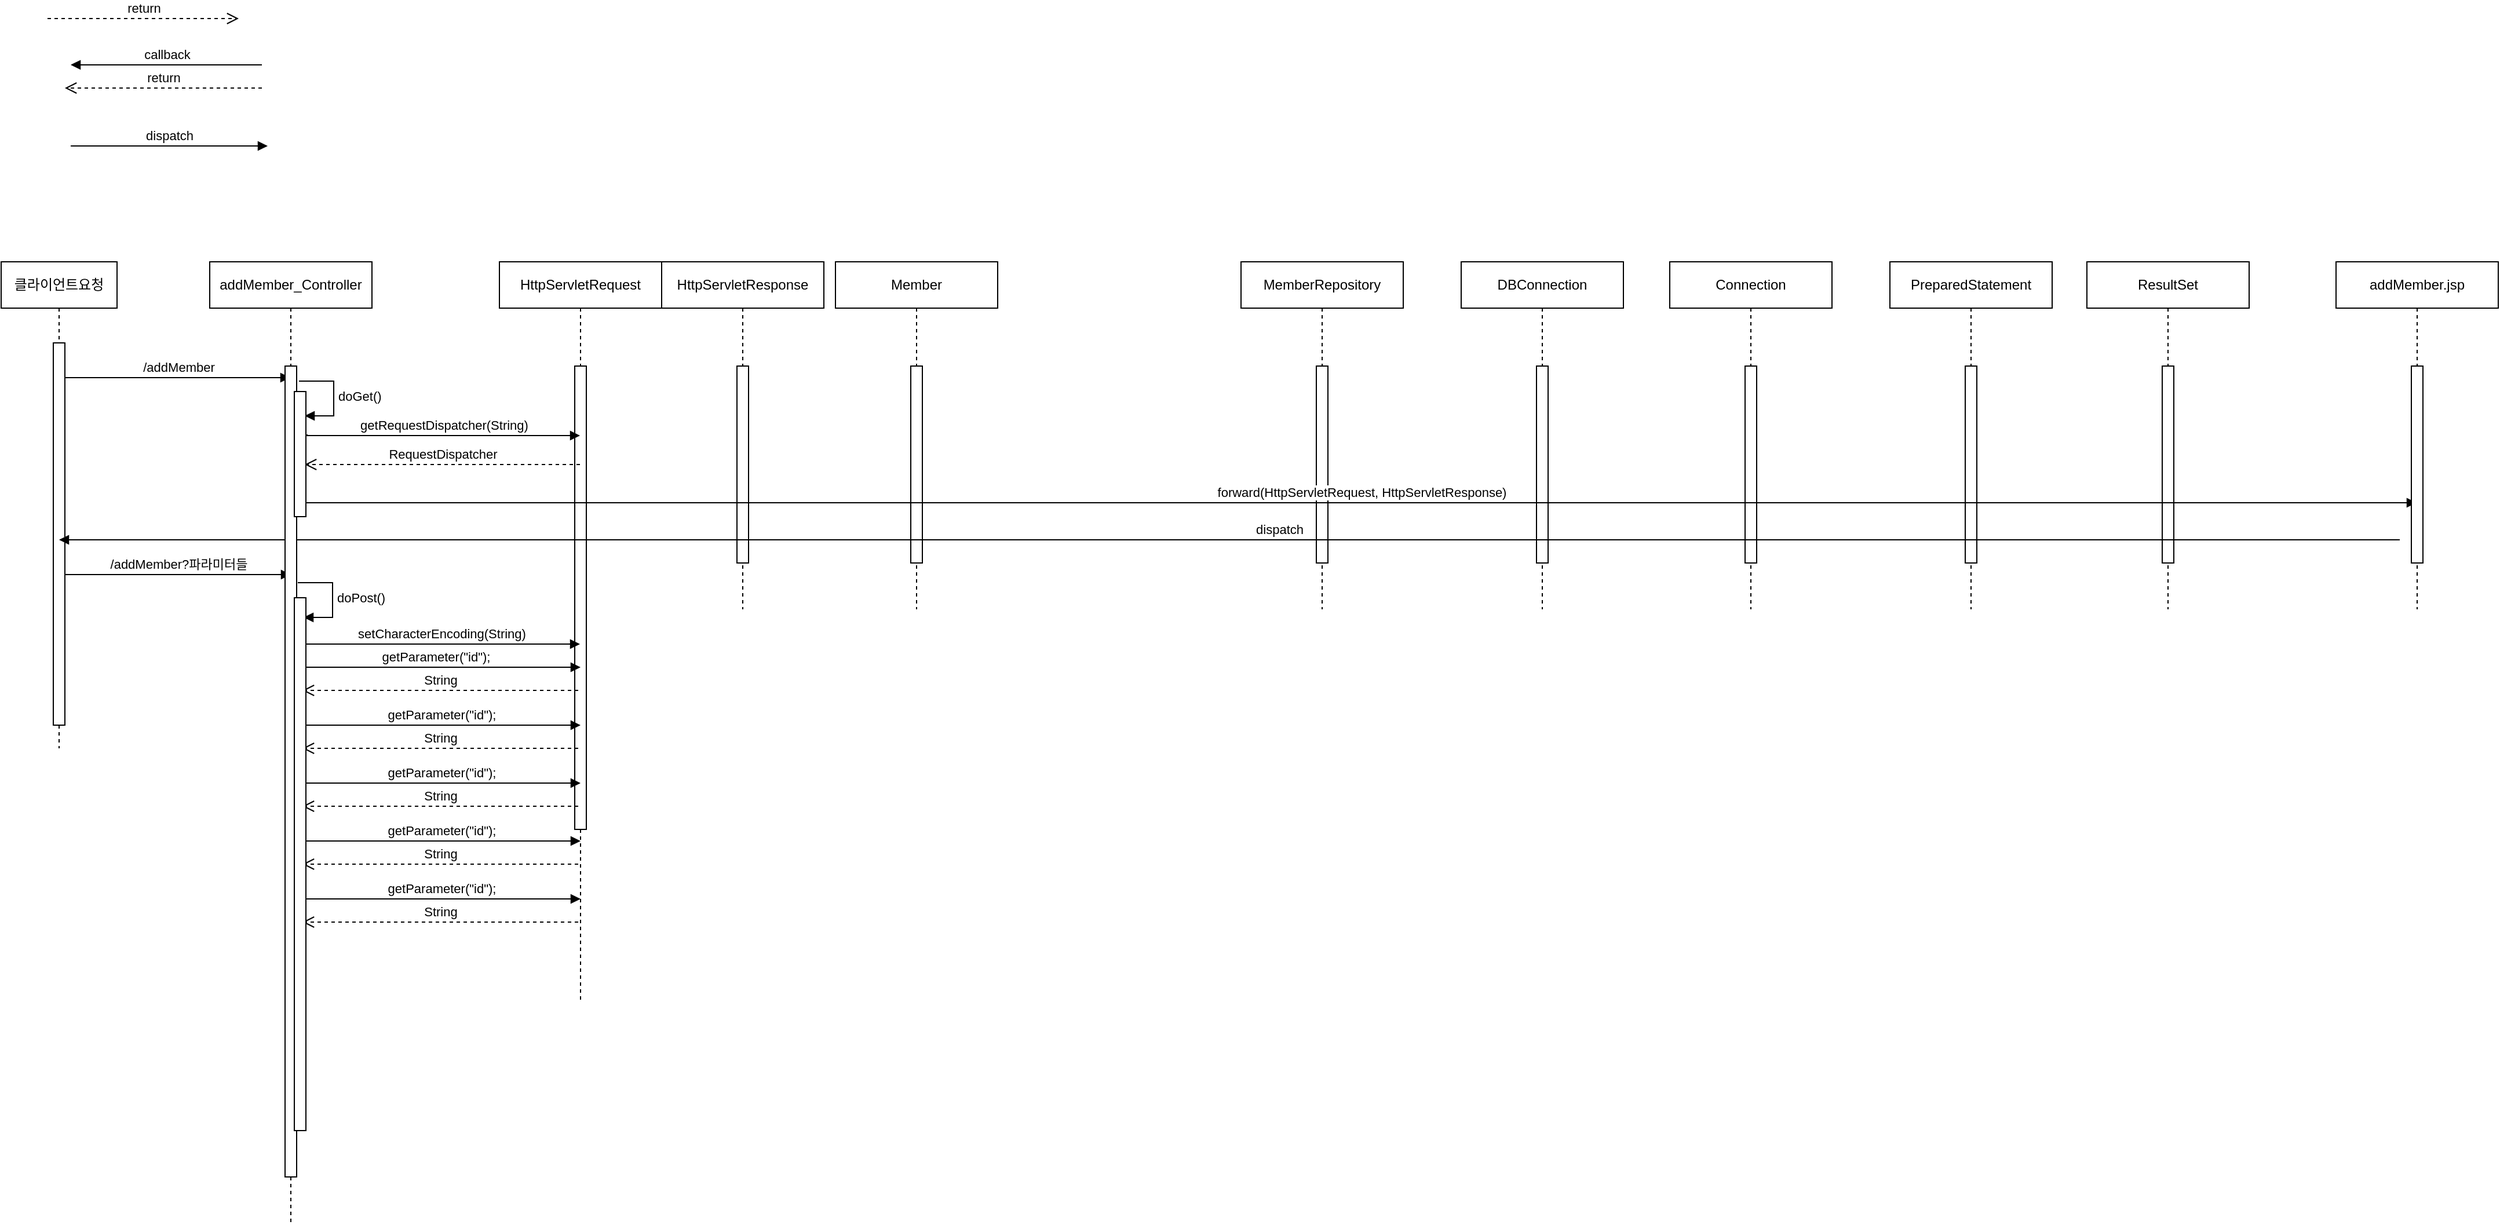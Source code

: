 <mxfile version="24.8.4">
  <diagram name="Page-1" id="2YBvvXClWsGukQMizWep">
    <mxGraphModel dx="1647" dy="1986" grid="1" gridSize="10" guides="1" tooltips="1" connect="1" arrows="1" fold="1" page="1" pageScale="1" pageWidth="850" pageHeight="1100" math="0" shadow="0">
      <root>
        <mxCell id="0" />
        <mxCell id="1" parent="0" />
        <mxCell id="aM9ryv3xv72pqoxQDRHE-1" value="클라이언트요청" style="shape=umlLifeline;perimeter=lifelinePerimeter;whiteSpace=wrap;html=1;container=0;dropTarget=0;collapsible=0;recursiveResize=0;outlineConnect=0;portConstraint=eastwest;newEdgeStyle={&quot;edgeStyle&quot;:&quot;elbowEdgeStyle&quot;,&quot;elbow&quot;:&quot;vertical&quot;,&quot;curved&quot;:0,&quot;rounded&quot;:0};" parent="1" vertex="1">
          <mxGeometry x="40" y="40" width="100" height="420" as="geometry" />
        </mxCell>
        <mxCell id="aM9ryv3xv72pqoxQDRHE-2" value="" style="html=1;points=[];perimeter=orthogonalPerimeter;outlineConnect=0;targetShapes=umlLifeline;portConstraint=eastwest;newEdgeStyle={&quot;edgeStyle&quot;:&quot;elbowEdgeStyle&quot;,&quot;elbow&quot;:&quot;vertical&quot;,&quot;curved&quot;:0,&quot;rounded&quot;:0};" parent="aM9ryv3xv72pqoxQDRHE-1" vertex="1">
          <mxGeometry x="45" y="70" width="10" height="330" as="geometry" />
        </mxCell>
        <mxCell id="aM9ryv3xv72pqoxQDRHE-7" value="dispatch" style="html=1;verticalAlign=bottom;endArrow=block;edgeStyle=elbowEdgeStyle;elbow=vertical;curved=0;rounded=0;" parent="1" edge="1">
          <mxGeometry relative="1" as="geometry">
            <mxPoint x="100" y="-60" as="sourcePoint" />
            <Array as="points">
              <mxPoint x="185" y="-60" />
            </Array>
            <mxPoint x="270" y="-60" as="targetPoint" />
          </mxGeometry>
        </mxCell>
        <mxCell id="aM9ryv3xv72pqoxQDRHE-8" value="return" style="html=1;verticalAlign=bottom;endArrow=open;dashed=1;endSize=8;edgeStyle=elbowEdgeStyle;elbow=vertical;curved=0;rounded=0;" parent="1" edge="1">
          <mxGeometry relative="1" as="geometry">
            <mxPoint x="95" y="-110" as="targetPoint" />
            <Array as="points">
              <mxPoint x="190" y="-110" />
            </Array>
            <mxPoint x="265" y="-110" as="sourcePoint" />
          </mxGeometry>
        </mxCell>
        <mxCell id="aM9ryv3xv72pqoxQDRHE-9" value="callback" style="html=1;verticalAlign=bottom;endArrow=block;edgeStyle=elbowEdgeStyle;elbow=vertical;curved=0;rounded=0;" parent="1" edge="1">
          <mxGeometry relative="1" as="geometry">
            <mxPoint x="265" y="-130" as="sourcePoint" />
            <Array as="points">
              <mxPoint x="190" y="-130" />
            </Array>
            <mxPoint x="100" y="-130" as="targetPoint" />
          </mxGeometry>
        </mxCell>
        <mxCell id="aM9ryv3xv72pqoxQDRHE-10" value="return" style="html=1;verticalAlign=bottom;endArrow=open;dashed=1;endSize=8;edgeStyle=elbowEdgeStyle;elbow=vertical;curved=0;rounded=0;" parent="1" edge="1">
          <mxGeometry relative="1" as="geometry">
            <mxPoint x="245" y="-170" as="targetPoint" />
            <Array as="points">
              <mxPoint x="160" y="-170" />
            </Array>
            <mxPoint x="80" y="-170" as="sourcePoint" />
          </mxGeometry>
        </mxCell>
        <mxCell id="7q6yNEkiRq7u3lLDt-Oo-3" value="Member" style="shape=umlLifeline;perimeter=lifelinePerimeter;whiteSpace=wrap;html=1;container=0;dropTarget=0;collapsible=0;recursiveResize=0;outlineConnect=0;portConstraint=eastwest;newEdgeStyle={&quot;edgeStyle&quot;:&quot;elbowEdgeStyle&quot;,&quot;elbow&quot;:&quot;vertical&quot;,&quot;curved&quot;:0,&quot;rounded&quot;:0};" parent="1" vertex="1">
          <mxGeometry x="760" y="40" width="140" height="300" as="geometry" />
        </mxCell>
        <mxCell id="7q6yNEkiRq7u3lLDt-Oo-4" value="" style="html=1;points=[];perimeter=orthogonalPerimeter;outlineConnect=0;targetShapes=umlLifeline;portConstraint=eastwest;newEdgeStyle={&quot;edgeStyle&quot;:&quot;elbowEdgeStyle&quot;,&quot;elbow&quot;:&quot;vertical&quot;,&quot;curved&quot;:0,&quot;rounded&quot;:0};" parent="7q6yNEkiRq7u3lLDt-Oo-3" vertex="1">
          <mxGeometry x="65" y="90" width="10" height="170" as="geometry" />
        </mxCell>
        <mxCell id="7q6yNEkiRq7u3lLDt-Oo-5" value="HttpServletRequest" style="shape=umlLifeline;perimeter=lifelinePerimeter;whiteSpace=wrap;html=1;container=0;dropTarget=0;collapsible=0;recursiveResize=0;outlineConnect=0;portConstraint=eastwest;newEdgeStyle={&quot;edgeStyle&quot;:&quot;elbowEdgeStyle&quot;,&quot;elbow&quot;:&quot;vertical&quot;,&quot;curved&quot;:0,&quot;rounded&quot;:0};" parent="1" vertex="1">
          <mxGeometry x="470" y="40" width="140" height="640" as="geometry" />
        </mxCell>
        <mxCell id="7q6yNEkiRq7u3lLDt-Oo-6" value="" style="html=1;points=[];perimeter=orthogonalPerimeter;outlineConnect=0;targetShapes=umlLifeline;portConstraint=eastwest;newEdgeStyle={&quot;edgeStyle&quot;:&quot;elbowEdgeStyle&quot;,&quot;elbow&quot;:&quot;vertical&quot;,&quot;curved&quot;:0,&quot;rounded&quot;:0};" parent="7q6yNEkiRq7u3lLDt-Oo-5" vertex="1">
          <mxGeometry x="65" y="90" width="10" height="400" as="geometry" />
        </mxCell>
        <mxCell id="7q6yNEkiRq7u3lLDt-Oo-7" value="HttpServletResponse" style="shape=umlLifeline;perimeter=lifelinePerimeter;whiteSpace=wrap;html=1;container=0;dropTarget=0;collapsible=0;recursiveResize=0;outlineConnect=0;portConstraint=eastwest;newEdgeStyle={&quot;edgeStyle&quot;:&quot;elbowEdgeStyle&quot;,&quot;elbow&quot;:&quot;vertical&quot;,&quot;curved&quot;:0,&quot;rounded&quot;:0};" parent="1" vertex="1">
          <mxGeometry x="610" y="40" width="140" height="300" as="geometry" />
        </mxCell>
        <mxCell id="7q6yNEkiRq7u3lLDt-Oo-8" value="" style="html=1;points=[];perimeter=orthogonalPerimeter;outlineConnect=0;targetShapes=umlLifeline;portConstraint=eastwest;newEdgeStyle={&quot;edgeStyle&quot;:&quot;elbowEdgeStyle&quot;,&quot;elbow&quot;:&quot;vertical&quot;,&quot;curved&quot;:0,&quot;rounded&quot;:0};" parent="7q6yNEkiRq7u3lLDt-Oo-7" vertex="1">
          <mxGeometry x="65" y="90" width="10" height="170" as="geometry" />
        </mxCell>
        <mxCell id="7q6yNEkiRq7u3lLDt-Oo-9" value="MemberRepository" style="shape=umlLifeline;perimeter=lifelinePerimeter;whiteSpace=wrap;html=1;container=0;dropTarget=0;collapsible=0;recursiveResize=0;outlineConnect=0;portConstraint=eastwest;newEdgeStyle={&quot;edgeStyle&quot;:&quot;elbowEdgeStyle&quot;,&quot;elbow&quot;:&quot;vertical&quot;,&quot;curved&quot;:0,&quot;rounded&quot;:0};" parent="1" vertex="1">
          <mxGeometry x="1110" y="40" width="140" height="300" as="geometry" />
        </mxCell>
        <mxCell id="7q6yNEkiRq7u3lLDt-Oo-10" value="" style="html=1;points=[];perimeter=orthogonalPerimeter;outlineConnect=0;targetShapes=umlLifeline;portConstraint=eastwest;newEdgeStyle={&quot;edgeStyle&quot;:&quot;elbowEdgeStyle&quot;,&quot;elbow&quot;:&quot;vertical&quot;,&quot;curved&quot;:0,&quot;rounded&quot;:0};" parent="7q6yNEkiRq7u3lLDt-Oo-9" vertex="1">
          <mxGeometry x="65" y="90" width="10" height="170" as="geometry" />
        </mxCell>
        <mxCell id="7q6yNEkiRq7u3lLDt-Oo-13" value="Connection" style="shape=umlLifeline;perimeter=lifelinePerimeter;whiteSpace=wrap;html=1;container=0;dropTarget=0;collapsible=0;recursiveResize=0;outlineConnect=0;portConstraint=eastwest;newEdgeStyle={&quot;edgeStyle&quot;:&quot;elbowEdgeStyle&quot;,&quot;elbow&quot;:&quot;vertical&quot;,&quot;curved&quot;:0,&quot;rounded&quot;:0};" parent="1" vertex="1">
          <mxGeometry x="1480" y="40" width="140" height="300" as="geometry" />
        </mxCell>
        <mxCell id="7q6yNEkiRq7u3lLDt-Oo-14" value="" style="html=1;points=[];perimeter=orthogonalPerimeter;outlineConnect=0;targetShapes=umlLifeline;portConstraint=eastwest;newEdgeStyle={&quot;edgeStyle&quot;:&quot;elbowEdgeStyle&quot;,&quot;elbow&quot;:&quot;vertical&quot;,&quot;curved&quot;:0,&quot;rounded&quot;:0};" parent="7q6yNEkiRq7u3lLDt-Oo-13" vertex="1">
          <mxGeometry x="65" y="90" width="10" height="170" as="geometry" />
        </mxCell>
        <mxCell id="7q6yNEkiRq7u3lLDt-Oo-15" value="DBConnection" style="shape=umlLifeline;perimeter=lifelinePerimeter;whiteSpace=wrap;html=1;container=0;dropTarget=0;collapsible=0;recursiveResize=0;outlineConnect=0;portConstraint=eastwest;newEdgeStyle={&quot;edgeStyle&quot;:&quot;elbowEdgeStyle&quot;,&quot;elbow&quot;:&quot;vertical&quot;,&quot;curved&quot;:0,&quot;rounded&quot;:0};" parent="1" vertex="1">
          <mxGeometry x="1300" y="40" width="140" height="300" as="geometry" />
        </mxCell>
        <mxCell id="7q6yNEkiRq7u3lLDt-Oo-16" value="" style="html=1;points=[];perimeter=orthogonalPerimeter;outlineConnect=0;targetShapes=umlLifeline;portConstraint=eastwest;newEdgeStyle={&quot;edgeStyle&quot;:&quot;elbowEdgeStyle&quot;,&quot;elbow&quot;:&quot;vertical&quot;,&quot;curved&quot;:0,&quot;rounded&quot;:0};" parent="7q6yNEkiRq7u3lLDt-Oo-15" vertex="1">
          <mxGeometry x="65" y="90" width="10" height="170" as="geometry" />
        </mxCell>
        <mxCell id="7q6yNEkiRq7u3lLDt-Oo-18" value="PreparedStatement" style="shape=umlLifeline;perimeter=lifelinePerimeter;whiteSpace=wrap;html=1;container=0;dropTarget=0;collapsible=0;recursiveResize=0;outlineConnect=0;portConstraint=eastwest;newEdgeStyle={&quot;edgeStyle&quot;:&quot;elbowEdgeStyle&quot;,&quot;elbow&quot;:&quot;vertical&quot;,&quot;curved&quot;:0,&quot;rounded&quot;:0};" parent="1" vertex="1">
          <mxGeometry x="1670" y="40" width="140" height="300" as="geometry" />
        </mxCell>
        <mxCell id="7q6yNEkiRq7u3lLDt-Oo-19" value="" style="html=1;points=[];perimeter=orthogonalPerimeter;outlineConnect=0;targetShapes=umlLifeline;portConstraint=eastwest;newEdgeStyle={&quot;edgeStyle&quot;:&quot;elbowEdgeStyle&quot;,&quot;elbow&quot;:&quot;vertical&quot;,&quot;curved&quot;:0,&quot;rounded&quot;:0};" parent="7q6yNEkiRq7u3lLDt-Oo-18" vertex="1">
          <mxGeometry x="65" y="90" width="10" height="170" as="geometry" />
        </mxCell>
        <mxCell id="7q6yNEkiRq7u3lLDt-Oo-20" value="ResultSet" style="shape=umlLifeline;perimeter=lifelinePerimeter;whiteSpace=wrap;html=1;container=0;dropTarget=0;collapsible=0;recursiveResize=0;outlineConnect=0;portConstraint=eastwest;newEdgeStyle={&quot;edgeStyle&quot;:&quot;elbowEdgeStyle&quot;,&quot;elbow&quot;:&quot;vertical&quot;,&quot;curved&quot;:0,&quot;rounded&quot;:0};" parent="1" vertex="1">
          <mxGeometry x="1840" y="40" width="140" height="300" as="geometry" />
        </mxCell>
        <mxCell id="7q6yNEkiRq7u3lLDt-Oo-21" value="" style="html=1;points=[];perimeter=orthogonalPerimeter;outlineConnect=0;targetShapes=umlLifeline;portConstraint=eastwest;newEdgeStyle={&quot;edgeStyle&quot;:&quot;elbowEdgeStyle&quot;,&quot;elbow&quot;:&quot;vertical&quot;,&quot;curved&quot;:0,&quot;rounded&quot;:0};" parent="7q6yNEkiRq7u3lLDt-Oo-20" vertex="1">
          <mxGeometry x="65" y="90" width="10" height="170" as="geometry" />
        </mxCell>
        <mxCell id="7q6yNEkiRq7u3lLDt-Oo-22" value="/addMember" style="html=1;verticalAlign=bottom;endArrow=block;edgeStyle=elbowEdgeStyle;elbow=vertical;curved=0;rounded=0;" parent="1" source="aM9ryv3xv72pqoxQDRHE-2" target="aM9ryv3xv72pqoxQDRHE-5" edge="1">
          <mxGeometry relative="1" as="geometry">
            <mxPoint x="100" y="140" as="sourcePoint" />
            <Array as="points">
              <mxPoint x="185" y="140" />
            </Array>
            <mxPoint x="270" y="140" as="targetPoint" />
          </mxGeometry>
        </mxCell>
        <mxCell id="7q6yNEkiRq7u3lLDt-Oo-25" value="doGet()" style="html=1;align=left;spacingLeft=2;endArrow=block;rounded=0;edgeStyle=orthogonalEdgeStyle;curved=0;rounded=0;" parent="1" edge="1">
          <mxGeometry relative="1" as="geometry">
            <mxPoint x="297" y="143" as="sourcePoint" />
            <Array as="points">
              <mxPoint x="327" y="173" />
            </Array>
            <mxPoint x="302" y="173" as="targetPoint" />
          </mxGeometry>
        </mxCell>
        <mxCell id="7q6yNEkiRq7u3lLDt-Oo-26" value="getRequestDispatcher(String)" style="html=1;verticalAlign=bottom;endArrow=block;edgeStyle=elbowEdgeStyle;elbow=vertical;curved=0;rounded=0;" parent="1" target="7q6yNEkiRq7u3lLDt-Oo-5" edge="1">
          <mxGeometry relative="1" as="geometry">
            <mxPoint x="304" y="189" as="sourcePoint" />
            <Array as="points">
              <mxPoint x="540" y="190" />
            </Array>
            <mxPoint x="480" y="190" as="targetPoint" />
          </mxGeometry>
        </mxCell>
        <mxCell id="7q6yNEkiRq7u3lLDt-Oo-27" value="RequestDispatcher" style="html=1;verticalAlign=bottom;endArrow=open;dashed=1;endSize=8;edgeStyle=elbowEdgeStyle;elbow=vertical;curved=0;rounded=0;" parent="1" source="7q6yNEkiRq7u3lLDt-Oo-5" edge="1">
          <mxGeometry relative="1" as="geometry">
            <mxPoint x="302" y="215" as="targetPoint" />
            <Array as="points">
              <mxPoint x="397" y="215" />
            </Array>
            <mxPoint x="472" y="215" as="sourcePoint" />
          </mxGeometry>
        </mxCell>
        <mxCell id="7q6yNEkiRq7u3lLDt-Oo-28" value="forward(HttpServletRequest, HttpServletResponse)" style="html=1;verticalAlign=bottom;endArrow=block;edgeStyle=elbowEdgeStyle;elbow=vertical;curved=0;rounded=0;" parent="1" target="7q6yNEkiRq7u3lLDt-Oo-29" edge="1">
          <mxGeometry relative="1" as="geometry">
            <mxPoint x="303" y="247" as="sourcePoint" />
            <Array as="points">
              <mxPoint x="550" y="248" />
            </Array>
            <mxPoint x="479" y="248" as="targetPoint" />
          </mxGeometry>
        </mxCell>
        <mxCell id="7q6yNEkiRq7u3lLDt-Oo-29" value="addMember.jsp" style="shape=umlLifeline;perimeter=lifelinePerimeter;whiteSpace=wrap;html=1;container=0;dropTarget=0;collapsible=0;recursiveResize=0;outlineConnect=0;portConstraint=eastwest;newEdgeStyle={&quot;edgeStyle&quot;:&quot;elbowEdgeStyle&quot;,&quot;elbow&quot;:&quot;vertical&quot;,&quot;curved&quot;:0,&quot;rounded&quot;:0};" parent="1" vertex="1">
          <mxGeometry x="2055" y="40" width="140" height="300" as="geometry" />
        </mxCell>
        <mxCell id="7q6yNEkiRq7u3lLDt-Oo-30" value="" style="html=1;points=[];perimeter=orthogonalPerimeter;outlineConnect=0;targetShapes=umlLifeline;portConstraint=eastwest;newEdgeStyle={&quot;edgeStyle&quot;:&quot;elbowEdgeStyle&quot;,&quot;elbow&quot;:&quot;vertical&quot;,&quot;curved&quot;:0,&quot;rounded&quot;:0};" parent="7q6yNEkiRq7u3lLDt-Oo-29" vertex="1">
          <mxGeometry x="65" y="90" width="10" height="170" as="geometry" />
        </mxCell>
        <mxCell id="7q6yNEkiRq7u3lLDt-Oo-31" value="dispatch" style="html=1;verticalAlign=bottom;endArrow=block;edgeStyle=elbowEdgeStyle;elbow=vertical;curved=0;rounded=0;" parent="1" target="aM9ryv3xv72pqoxQDRHE-1" edge="1">
          <mxGeometry relative="1" as="geometry">
            <mxPoint x="2025" y="280" as="sourcePoint" />
            <Array as="points">
              <mxPoint x="2110" y="280" />
            </Array>
            <mxPoint x="1750" y="280" as="targetPoint" />
          </mxGeometry>
        </mxCell>
        <mxCell id="7q6yNEkiRq7u3lLDt-Oo-33" value="/addMember?파라미터들" style="html=1;verticalAlign=bottom;endArrow=block;edgeStyle=elbowEdgeStyle;elbow=vertical;curved=0;rounded=0;" parent="1" edge="1">
          <mxGeometry relative="1" as="geometry">
            <mxPoint x="95" y="310" as="sourcePoint" />
            <Array as="points">
              <mxPoint x="185" y="310" />
            </Array>
            <mxPoint x="290" y="310" as="targetPoint" />
          </mxGeometry>
        </mxCell>
        <mxCell id="7q6yNEkiRq7u3lLDt-Oo-34" value="doPost()" style="html=1;align=left;spacingLeft=2;endArrow=block;rounded=0;edgeStyle=orthogonalEdgeStyle;curved=0;rounded=0;" parent="1" edge="1">
          <mxGeometry relative="1" as="geometry">
            <mxPoint x="296" y="317" as="sourcePoint" />
            <Array as="points">
              <mxPoint x="326" y="347" />
            </Array>
            <mxPoint x="301" y="347" as="targetPoint" />
          </mxGeometry>
        </mxCell>
        <mxCell id="7q6yNEkiRq7u3lLDt-Oo-35" value="setCharacterEncoding(String)" style="html=1;verticalAlign=bottom;endArrow=block;edgeStyle=elbowEdgeStyle;elbow=vertical;curved=0;rounded=0;" parent="1" target="7q6yNEkiRq7u3lLDt-Oo-5" edge="1">
          <mxGeometry relative="1" as="geometry">
            <mxPoint x="300" y="370" as="sourcePoint" />
            <Array as="points">
              <mxPoint x="390" y="370" />
            </Array>
            <mxPoint x="495" y="370" as="targetPoint" />
          </mxGeometry>
        </mxCell>
        <mxCell id="7q6yNEkiRq7u3lLDt-Oo-38" value="getParameter(&quot;id&quot;);" style="html=1;verticalAlign=bottom;endArrow=block;edgeStyle=elbowEdgeStyle;elbow=vertical;curved=0;rounded=0;" parent="1" source="aM9ryv3xv72pqoxQDRHE-5" edge="1">
          <mxGeometry relative="1" as="geometry">
            <mxPoint x="300" y="390" as="sourcePoint" />
            <Array as="points">
              <mxPoint x="390" y="390" />
            </Array>
            <mxPoint x="540" y="390" as="targetPoint" />
            <mxPoint as="offset" />
          </mxGeometry>
        </mxCell>
        <mxCell id="7q6yNEkiRq7u3lLDt-Oo-39" value="String" style="html=1;verticalAlign=bottom;endArrow=open;dashed=1;endSize=8;edgeStyle=elbowEdgeStyle;elbow=vertical;curved=0;rounded=0;" parent="1" edge="1">
          <mxGeometry relative="1" as="geometry">
            <mxPoint x="300" y="410" as="targetPoint" />
            <Array as="points">
              <mxPoint x="395" y="410" />
            </Array>
            <mxPoint x="538" y="410" as="sourcePoint" />
          </mxGeometry>
        </mxCell>
        <mxCell id="7q6yNEkiRq7u3lLDt-Oo-41" value="getParameter(&quot;id&quot;);" style="html=1;verticalAlign=bottom;endArrow=block;edgeStyle=elbowEdgeStyle;elbow=vertical;curved=0;rounded=0;" parent="1" edge="1">
          <mxGeometry relative="1" as="geometry">
            <mxPoint x="300" y="440" as="sourcePoint" />
            <Array as="points">
              <mxPoint x="390" y="440" />
            </Array>
            <mxPoint x="540" y="440" as="targetPoint" />
            <mxPoint as="offset" />
          </mxGeometry>
        </mxCell>
        <mxCell id="7q6yNEkiRq7u3lLDt-Oo-42" value="String" style="html=1;verticalAlign=bottom;endArrow=open;dashed=1;endSize=8;edgeStyle=elbowEdgeStyle;elbow=vertical;curved=0;rounded=0;" parent="1" edge="1">
          <mxGeometry relative="1" as="geometry">
            <mxPoint x="300" y="460" as="targetPoint" />
            <Array as="points">
              <mxPoint x="395" y="460" />
            </Array>
            <mxPoint x="538" y="460" as="sourcePoint" />
          </mxGeometry>
        </mxCell>
        <mxCell id="7q6yNEkiRq7u3lLDt-Oo-43" value="getParameter(&quot;id&quot;);" style="html=1;verticalAlign=bottom;endArrow=block;edgeStyle=elbowEdgeStyle;elbow=vertical;curved=0;rounded=0;" parent="1" edge="1">
          <mxGeometry relative="1" as="geometry">
            <mxPoint x="300" y="490" as="sourcePoint" />
            <Array as="points">
              <mxPoint x="390" y="490" />
            </Array>
            <mxPoint x="540" y="490" as="targetPoint" />
            <mxPoint as="offset" />
          </mxGeometry>
        </mxCell>
        <mxCell id="7q6yNEkiRq7u3lLDt-Oo-44" value="String" style="html=1;verticalAlign=bottom;endArrow=open;dashed=1;endSize=8;edgeStyle=elbowEdgeStyle;elbow=vertical;curved=0;rounded=0;" parent="1" edge="1">
          <mxGeometry relative="1" as="geometry">
            <mxPoint x="300" y="510" as="targetPoint" />
            <Array as="points">
              <mxPoint x="395" y="510" />
            </Array>
            <mxPoint x="538" y="510" as="sourcePoint" />
          </mxGeometry>
        </mxCell>
        <mxCell id="7q6yNEkiRq7u3lLDt-Oo-45" value="getParameter(&quot;id&quot;);" style="html=1;verticalAlign=bottom;endArrow=block;edgeStyle=elbowEdgeStyle;elbow=vertical;curved=0;rounded=0;" parent="1" edge="1">
          <mxGeometry relative="1" as="geometry">
            <mxPoint x="300" y="540" as="sourcePoint" />
            <Array as="points">
              <mxPoint x="390" y="540" />
            </Array>
            <mxPoint x="540" y="540" as="targetPoint" />
            <mxPoint as="offset" />
          </mxGeometry>
        </mxCell>
        <mxCell id="7q6yNEkiRq7u3lLDt-Oo-46" value="String" style="html=1;verticalAlign=bottom;endArrow=open;dashed=1;endSize=8;edgeStyle=elbowEdgeStyle;elbow=vertical;curved=0;rounded=0;" parent="1" edge="1">
          <mxGeometry relative="1" as="geometry">
            <mxPoint x="300" y="560" as="targetPoint" />
            <Array as="points">
              <mxPoint x="395" y="560" />
            </Array>
            <mxPoint x="538" y="560" as="sourcePoint" />
          </mxGeometry>
        </mxCell>
        <mxCell id="7q6yNEkiRq7u3lLDt-Oo-47" value="getParameter(&quot;id&quot;);" style="html=1;verticalAlign=bottom;endArrow=block;edgeStyle=elbowEdgeStyle;elbow=vertical;curved=0;rounded=0;" parent="1" edge="1">
          <mxGeometry relative="1" as="geometry">
            <mxPoint x="300" y="590" as="sourcePoint" />
            <Array as="points">
              <mxPoint x="390" y="590" />
            </Array>
            <mxPoint x="540" y="590" as="targetPoint" />
            <mxPoint as="offset" />
          </mxGeometry>
        </mxCell>
        <mxCell id="7q6yNEkiRq7u3lLDt-Oo-48" value="String" style="html=1;verticalAlign=bottom;endArrow=open;dashed=1;endSize=8;edgeStyle=elbowEdgeStyle;elbow=vertical;curved=0;rounded=0;" parent="1" edge="1">
          <mxGeometry relative="1" as="geometry">
            <mxPoint x="300" y="610" as="targetPoint" />
            <Array as="points">
              <mxPoint x="395" y="610" />
            </Array>
            <mxPoint x="538" y="610" as="sourcePoint" />
          </mxGeometry>
        </mxCell>
        <mxCell id="7q6yNEkiRq7u3lLDt-Oo-49" value="" style="html=1;verticalAlign=bottom;endArrow=block;edgeStyle=elbowEdgeStyle;elbow=vertical;curved=0;rounded=0;" parent="1" target="aM9ryv3xv72pqoxQDRHE-5" edge="1">
          <mxGeometry relative="1" as="geometry">
            <mxPoint x="300" y="390" as="sourcePoint" />
            <Array as="points" />
            <mxPoint x="540" y="390" as="targetPoint" />
            <mxPoint as="offset" />
          </mxGeometry>
        </mxCell>
        <mxCell id="aM9ryv3xv72pqoxQDRHE-5" value="addMember_Controller" style="shape=umlLifeline;perimeter=lifelinePerimeter;whiteSpace=wrap;html=1;container=0;dropTarget=0;collapsible=0;recursiveResize=0;outlineConnect=0;portConstraint=eastwest;newEdgeStyle={&quot;edgeStyle&quot;:&quot;elbowEdgeStyle&quot;,&quot;elbow&quot;:&quot;vertical&quot;,&quot;curved&quot;:0,&quot;rounded&quot;:0};" parent="1" vertex="1">
          <mxGeometry x="220" y="40" width="140" height="830" as="geometry" />
        </mxCell>
        <mxCell id="aM9ryv3xv72pqoxQDRHE-6" value="" style="html=1;points=[];perimeter=orthogonalPerimeter;outlineConnect=0;targetShapes=umlLifeline;portConstraint=eastwest;newEdgeStyle={&quot;edgeStyle&quot;:&quot;elbowEdgeStyle&quot;,&quot;elbow&quot;:&quot;vertical&quot;,&quot;curved&quot;:0,&quot;rounded&quot;:0};" parent="aM9ryv3xv72pqoxQDRHE-5" vertex="1">
          <mxGeometry x="65" y="90" width="10" height="700" as="geometry" />
        </mxCell>
        <mxCell id="7q6yNEkiRq7u3lLDt-Oo-23" value="" style="html=1;points=[];perimeter=orthogonalPerimeter;outlineConnect=0;targetShapes=umlLifeline;portConstraint=eastwest;newEdgeStyle={&quot;edgeStyle&quot;:&quot;elbowEdgeStyle&quot;,&quot;elbow&quot;:&quot;vertical&quot;,&quot;curved&quot;:0,&quot;rounded&quot;:0};" parent="aM9ryv3xv72pqoxQDRHE-5" vertex="1">
          <mxGeometry x="73" y="112" width="10" height="108" as="geometry" />
        </mxCell>
        <mxCell id="7q6yNEkiRq7u3lLDt-Oo-32" value="" style="html=1;points=[];perimeter=orthogonalPerimeter;outlineConnect=0;targetShapes=umlLifeline;portConstraint=eastwest;newEdgeStyle={&quot;edgeStyle&quot;:&quot;elbowEdgeStyle&quot;,&quot;elbow&quot;:&quot;vertical&quot;,&quot;curved&quot;:0,&quot;rounded&quot;:0};" parent="aM9ryv3xv72pqoxQDRHE-5" vertex="1">
          <mxGeometry x="73" y="290" width="10" height="460" as="geometry" />
        </mxCell>
      </root>
    </mxGraphModel>
  </diagram>
</mxfile>
